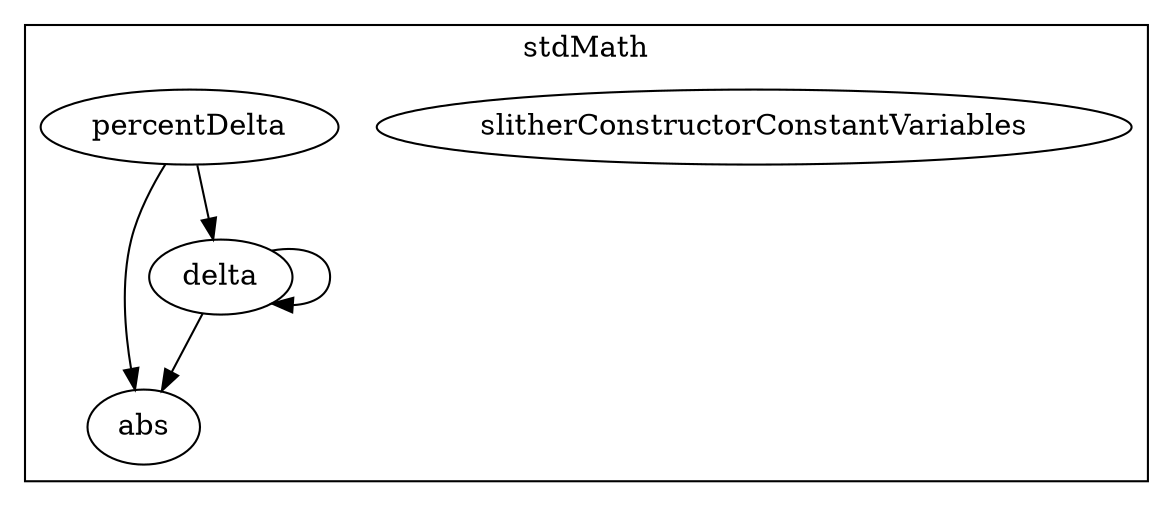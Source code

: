 strict digraph {
subgraph cluster_8886_stdMath {
label = "stdMath"
"8886_abs" [label="abs"]
"8886_slitherConstructorConstantVariables" [label="slitherConstructorConstantVariables"]
"8886_delta" [label="delta"]
"8886_percentDelta" [label="percentDelta"]
"8886_delta" -> "8886_abs"
"8886_delta" -> "8886_delta"
"8886_percentDelta" -> "8886_abs"
"8886_percentDelta" -> "8886_delta"
}subgraph cluster_solidity {
label = "[Solidity]"
}
}